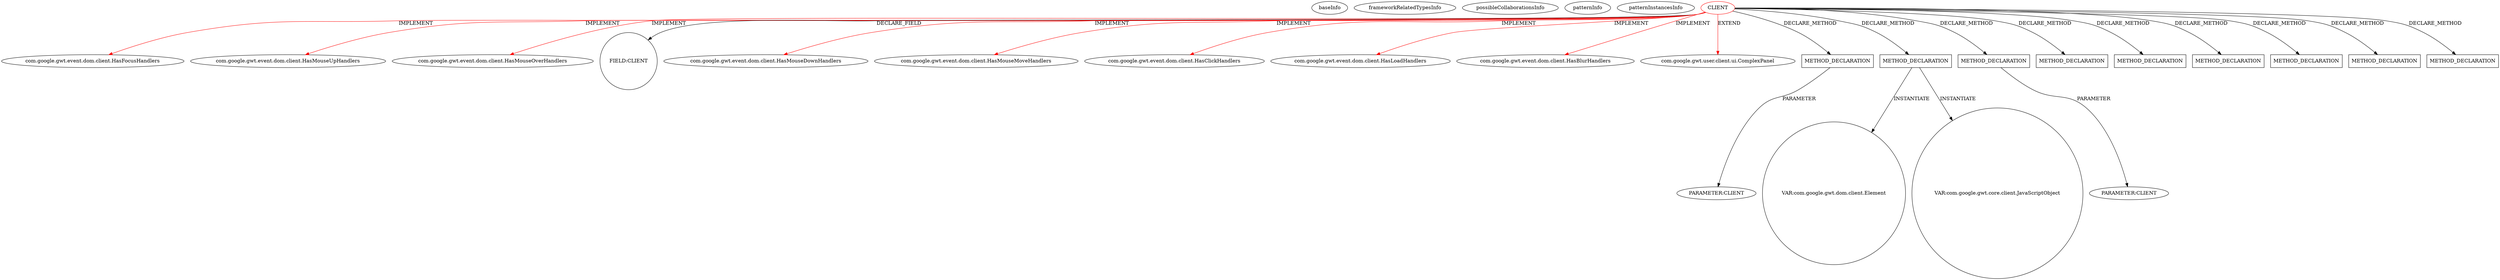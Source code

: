 digraph {
baseInfo[graphId=605,category="pattern",isAnonymous=false,possibleRelation=false]
frameworkRelatedTypesInfo[0="com.google.gwt.event.dom.client.HasMouseUpHandlers",1="com.google.gwt.event.dom.client.HasBlurHandlers",2="com.google.gwt.event.dom.client.HasMouseMoveHandlers",3="com.google.gwt.user.client.ui.ComplexPanel",4="com.google.gwt.event.dom.client.HasClickHandlers",5="com.google.gwt.event.dom.client.HasMouseDownHandlers",6="com.google.gwt.event.dom.client.HasLoadHandlers",7="com.google.gwt.event.dom.client.HasFocusHandlers",8="com.google.gwt.event.dom.client.HasMouseOverHandlers"]
possibleCollaborationsInfo[]
patternInfo[frequency=3.0,patternRootClient=0]
patternInstancesInfo[0="mguiral-GwtSvgLib~/mguiral-GwtSvgLib/GwtSvgLib-master/src/gwt/html5/svg/client/user/ui/SVGTextContentWidget.java~SVGTextContentWidget~3987",1="mguiral-GwtSvgLib~/mguiral-GwtSvgLib/GwtSvgLib-master/src/gwt/html5/svg/client/user/ui/SVGGraphicalWidget.java~SVGGraphicalWidget~3974",2="mguiral-GwtSvgLib~/mguiral-GwtSvgLib/GwtSvgLib-master/src/gwt/html5/svg/client/user/ui/SVGSwitchWidget.java~SVGSwitchWidget~4001"]
2[label="com.google.gwt.event.dom.client.HasFocusHandlers",vertexType="FRAMEWORK_INTERFACE_TYPE",isFrameworkType=false]
0[label="CLIENT",vertexType="ROOT_CLIENT_CLASS_DECLARATION",isFrameworkType=false,color=red]
6[label="com.google.gwt.event.dom.client.HasMouseUpHandlers",vertexType="FRAMEWORK_INTERFACE_TYPE",isFrameworkType=false]
7[label="com.google.gwt.event.dom.client.HasMouseOverHandlers",vertexType="FRAMEWORK_INTERFACE_TYPE",isFrameworkType=false]
11[label="FIELD:CLIENT",vertexType="FIELD_DECLARATION",isFrameworkType=false,shape=circle]
5[label="com.google.gwt.event.dom.client.HasMouseDownHandlers",vertexType="FRAMEWORK_INTERFACE_TYPE",isFrameworkType=false]
8[label="com.google.gwt.event.dom.client.HasMouseMoveHandlers",vertexType="FRAMEWORK_INTERFACE_TYPE",isFrameworkType=false]
4[label="com.google.gwt.event.dom.client.HasClickHandlers",vertexType="FRAMEWORK_INTERFACE_TYPE",isFrameworkType=false]
10[label="com.google.gwt.event.dom.client.HasLoadHandlers",vertexType="FRAMEWORK_INTERFACE_TYPE",isFrameworkType=false]
3[label="com.google.gwt.event.dom.client.HasBlurHandlers",vertexType="FRAMEWORK_INTERFACE_TYPE",isFrameworkType=false]
1[label="com.google.gwt.user.client.ui.ComplexPanel",vertexType="FRAMEWORK_CLASS_TYPE",isFrameworkType=false]
42[label="METHOD_DECLARATION",vertexType="CLIENT_METHOD_DECLARATION",isFrameworkType=false,shape=box]
43[label="PARAMETER:CLIENT",vertexType="PARAMETER_DECLARATION",isFrameworkType=false]
60[label="METHOD_DECLARATION",vertexType="CLIENT_METHOD_DECLARATION",isFrameworkType=false,shape=box]
66[label="VAR:com.google.gwt.dom.client.Element",vertexType="VARIABLE_EXPRESION",isFrameworkType=false,shape=circle]
63[label="VAR:com.google.gwt.core.client.JavaScriptObject",vertexType="VARIABLE_EXPRESION",isFrameworkType=false,shape=circle]
20[label="METHOD_DECLARATION",vertexType="CLIENT_METHOD_DECLARATION",isFrameworkType=false,shape=box]
21[label="PARAMETER:CLIENT",vertexType="PARAMETER_DECLARATION",isFrameworkType=false]
58[label="METHOD_DECLARATION",vertexType="CLIENT_METHOD_DECLARATION",isFrameworkType=false,shape=box]
53[label="METHOD_DECLARATION",vertexType="CLIENT_METHOD_DECLARATION",isFrameworkType=false,shape=box]
25[label="METHOD_DECLARATION",vertexType="CLIENT_METHOD_DECLARATION",isFrameworkType=false,shape=box]
27[label="METHOD_DECLARATION",vertexType="CLIENT_METHOD_DECLARATION",isFrameworkType=false,shape=box]
38[label="METHOD_DECLARATION",vertexType="CLIENT_METHOD_DECLARATION",isFrameworkType=false,shape=box]
30[label="METHOD_DECLARATION",vertexType="CLIENT_METHOD_DECLARATION",isFrameworkType=false,shape=box]
0->11[label="DECLARE_FIELD"]
60->63[label="INSTANTIATE"]
0->6[label="IMPLEMENT",color=red]
20->21[label="PARAMETER"]
0->30[label="DECLARE_METHOD"]
0->3[label="IMPLEMENT",color=red]
0->8[label="IMPLEMENT",color=red]
0->1[label="EXTEND",color=red]
0->4[label="IMPLEMENT",color=red]
60->66[label="INSTANTIATE"]
0->5[label="IMPLEMENT",color=red]
0->60[label="DECLARE_METHOD"]
0->10[label="IMPLEMENT",color=red]
0->27[label="DECLARE_METHOD"]
0->42[label="DECLARE_METHOD"]
0->38[label="DECLARE_METHOD"]
42->43[label="PARAMETER"]
0->58[label="DECLARE_METHOD"]
0->2[label="IMPLEMENT",color=red]
0->25[label="DECLARE_METHOD"]
0->53[label="DECLARE_METHOD"]
0->7[label="IMPLEMENT",color=red]
0->20[label="DECLARE_METHOD"]
}

